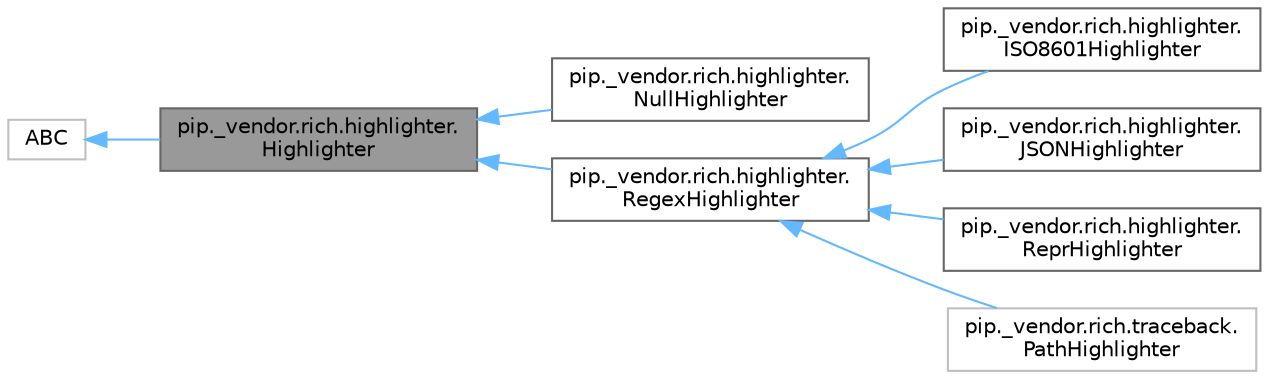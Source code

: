 digraph "pip._vendor.rich.highlighter.Highlighter"
{
 // LATEX_PDF_SIZE
  bgcolor="transparent";
  edge [fontname=Helvetica,fontsize=10,labelfontname=Helvetica,labelfontsize=10];
  node [fontname=Helvetica,fontsize=10,shape=box,height=0.2,width=0.4];
  rankdir="LR";
  Node1 [id="Node000001",label="pip._vendor.rich.highlighter.\lHighlighter",height=0.2,width=0.4,color="gray40", fillcolor="grey60", style="filled", fontcolor="black",tooltip=" "];
  Node2 -> Node1 [id="edge1_Node000001_Node000002",dir="back",color="steelblue1",style="solid",tooltip=" "];
  Node2 [id="Node000002",label="ABC",height=0.2,width=0.4,color="grey75", fillcolor="white", style="filled",URL="$dd/d9b/classABC.html",tooltip=" "];
  Node1 -> Node3 [id="edge2_Node000001_Node000003",dir="back",color="steelblue1",style="solid",tooltip=" "];
  Node3 [id="Node000003",label="pip._vendor.rich.highlighter.\lNullHighlighter",height=0.2,width=0.4,color="gray40", fillcolor="white", style="filled",URL="$db/de3/classpip_1_1__vendor_1_1rich_1_1highlighter_1_1NullHighlighter.html",tooltip=" "];
  Node1 -> Node4 [id="edge3_Node000001_Node000004",dir="back",color="steelblue1",style="solid",tooltip=" "];
  Node4 [id="Node000004",label="pip._vendor.rich.highlighter.\lRegexHighlighter",height=0.2,width=0.4,color="gray40", fillcolor="white", style="filled",URL="$d1/d6e/classpip_1_1__vendor_1_1rich_1_1highlighter_1_1RegexHighlighter.html",tooltip=" "];
  Node4 -> Node5 [id="edge4_Node000004_Node000005",dir="back",color="steelblue1",style="solid",tooltip=" "];
  Node5 [id="Node000005",label="pip._vendor.rich.highlighter.\lISO8601Highlighter",height=0.2,width=0.4,color="gray40", fillcolor="white", style="filled",URL="$df/d1f/classpip_1_1__vendor_1_1rich_1_1highlighter_1_1ISO8601Highlighter.html",tooltip=" "];
  Node4 -> Node6 [id="edge5_Node000004_Node000006",dir="back",color="steelblue1",style="solid",tooltip=" "];
  Node6 [id="Node000006",label="pip._vendor.rich.highlighter.\lJSONHighlighter",height=0.2,width=0.4,color="gray40", fillcolor="white", style="filled",URL="$d6/d82/classpip_1_1__vendor_1_1rich_1_1highlighter_1_1JSONHighlighter.html",tooltip=" "];
  Node4 -> Node7 [id="edge6_Node000004_Node000007",dir="back",color="steelblue1",style="solid",tooltip=" "];
  Node7 [id="Node000007",label="pip._vendor.rich.highlighter.\lReprHighlighter",height=0.2,width=0.4,color="gray40", fillcolor="white", style="filled",URL="$de/d99/classpip_1_1__vendor_1_1rich_1_1highlighter_1_1ReprHighlighter.html",tooltip=" "];
  Node4 -> Node8 [id="edge7_Node000004_Node000008",dir="back",color="steelblue1",style="solid",tooltip=" "];
  Node8 [id="Node000008",label="pip._vendor.rich.traceback.\lPathHighlighter",height=0.2,width=0.4,color="grey75", fillcolor="white", style="filled",URL="$da/dee/classpip_1_1__vendor_1_1rich_1_1traceback_1_1PathHighlighter.html",tooltip=" "];
}
